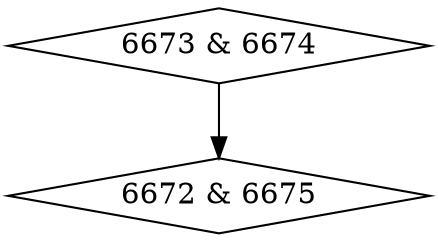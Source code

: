 digraph {
0 [label = "6672 & 6675", shape = diamond];
1 [label = "6673 & 6674", shape = diamond];
1->0;
}

